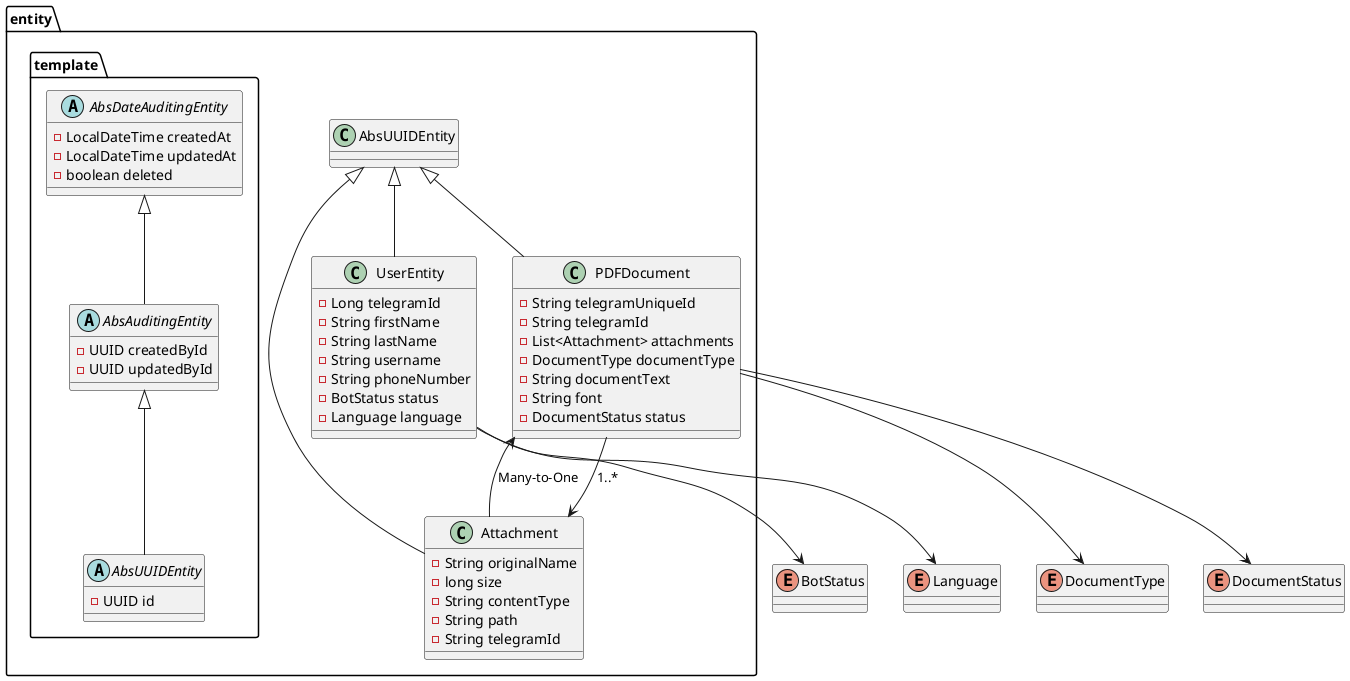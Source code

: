 @startuml

package "entity.template" {
    abstract class AbsDateAuditingEntity {
        - LocalDateTime createdAt
        - LocalDateTime updatedAt
        - boolean deleted
    }

    abstract class AbsAuditingEntity extends AbsDateAuditingEntity {
        - UUID createdById
        - UUID updatedById
    }

    abstract class AbsUUIDEntity extends AbsAuditingEntity {
        - UUID id
    }
}

package "entity" {
    class UserEntity extends AbsUUIDEntity {
        - Long telegramId
        - String firstName
        - String lastName
        - String username
        - String phoneNumber
        - BotStatus status
        - Language language
    }

    class PDFDocument extends AbsUUIDEntity {
        - String telegramUniqueId
        - String telegramId
        - List<Attachment> attachments
        - DocumentType documentType
        - String documentText
        - String font
        - DocumentStatus status
    }

    class Attachment extends AbsUUIDEntity {
        - String originalName
        - long size
        - String contentType
        - String path
        - String telegramId
    }
}

' Enumerations
enum BotStatus
enum Language
enum DocumentType
enum DocumentStatus

' Relationships
UserEntity --> BotStatus
UserEntity --> Language
PDFDocument --> DocumentType
PDFDocument --> DocumentStatus
PDFDocument --> Attachment : "1..*"
Attachment --> PDFDocument : "Many-to-One"

@enduml
